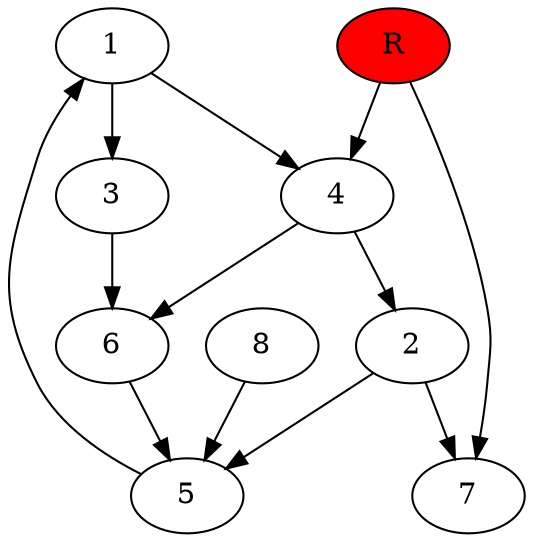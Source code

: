 digraph prb1001 {
	1
	2
	3
	4
	5
	6
	7
	8
	R [fillcolor="#ff0000" style=filled]
	1 -> 3
	1 -> 4
	2 -> 5
	2 -> 7
	3 -> 6
	4 -> 2
	4 -> 6
	5 -> 1
	6 -> 5
	8 -> 5
	R -> 4
	R -> 7
}

